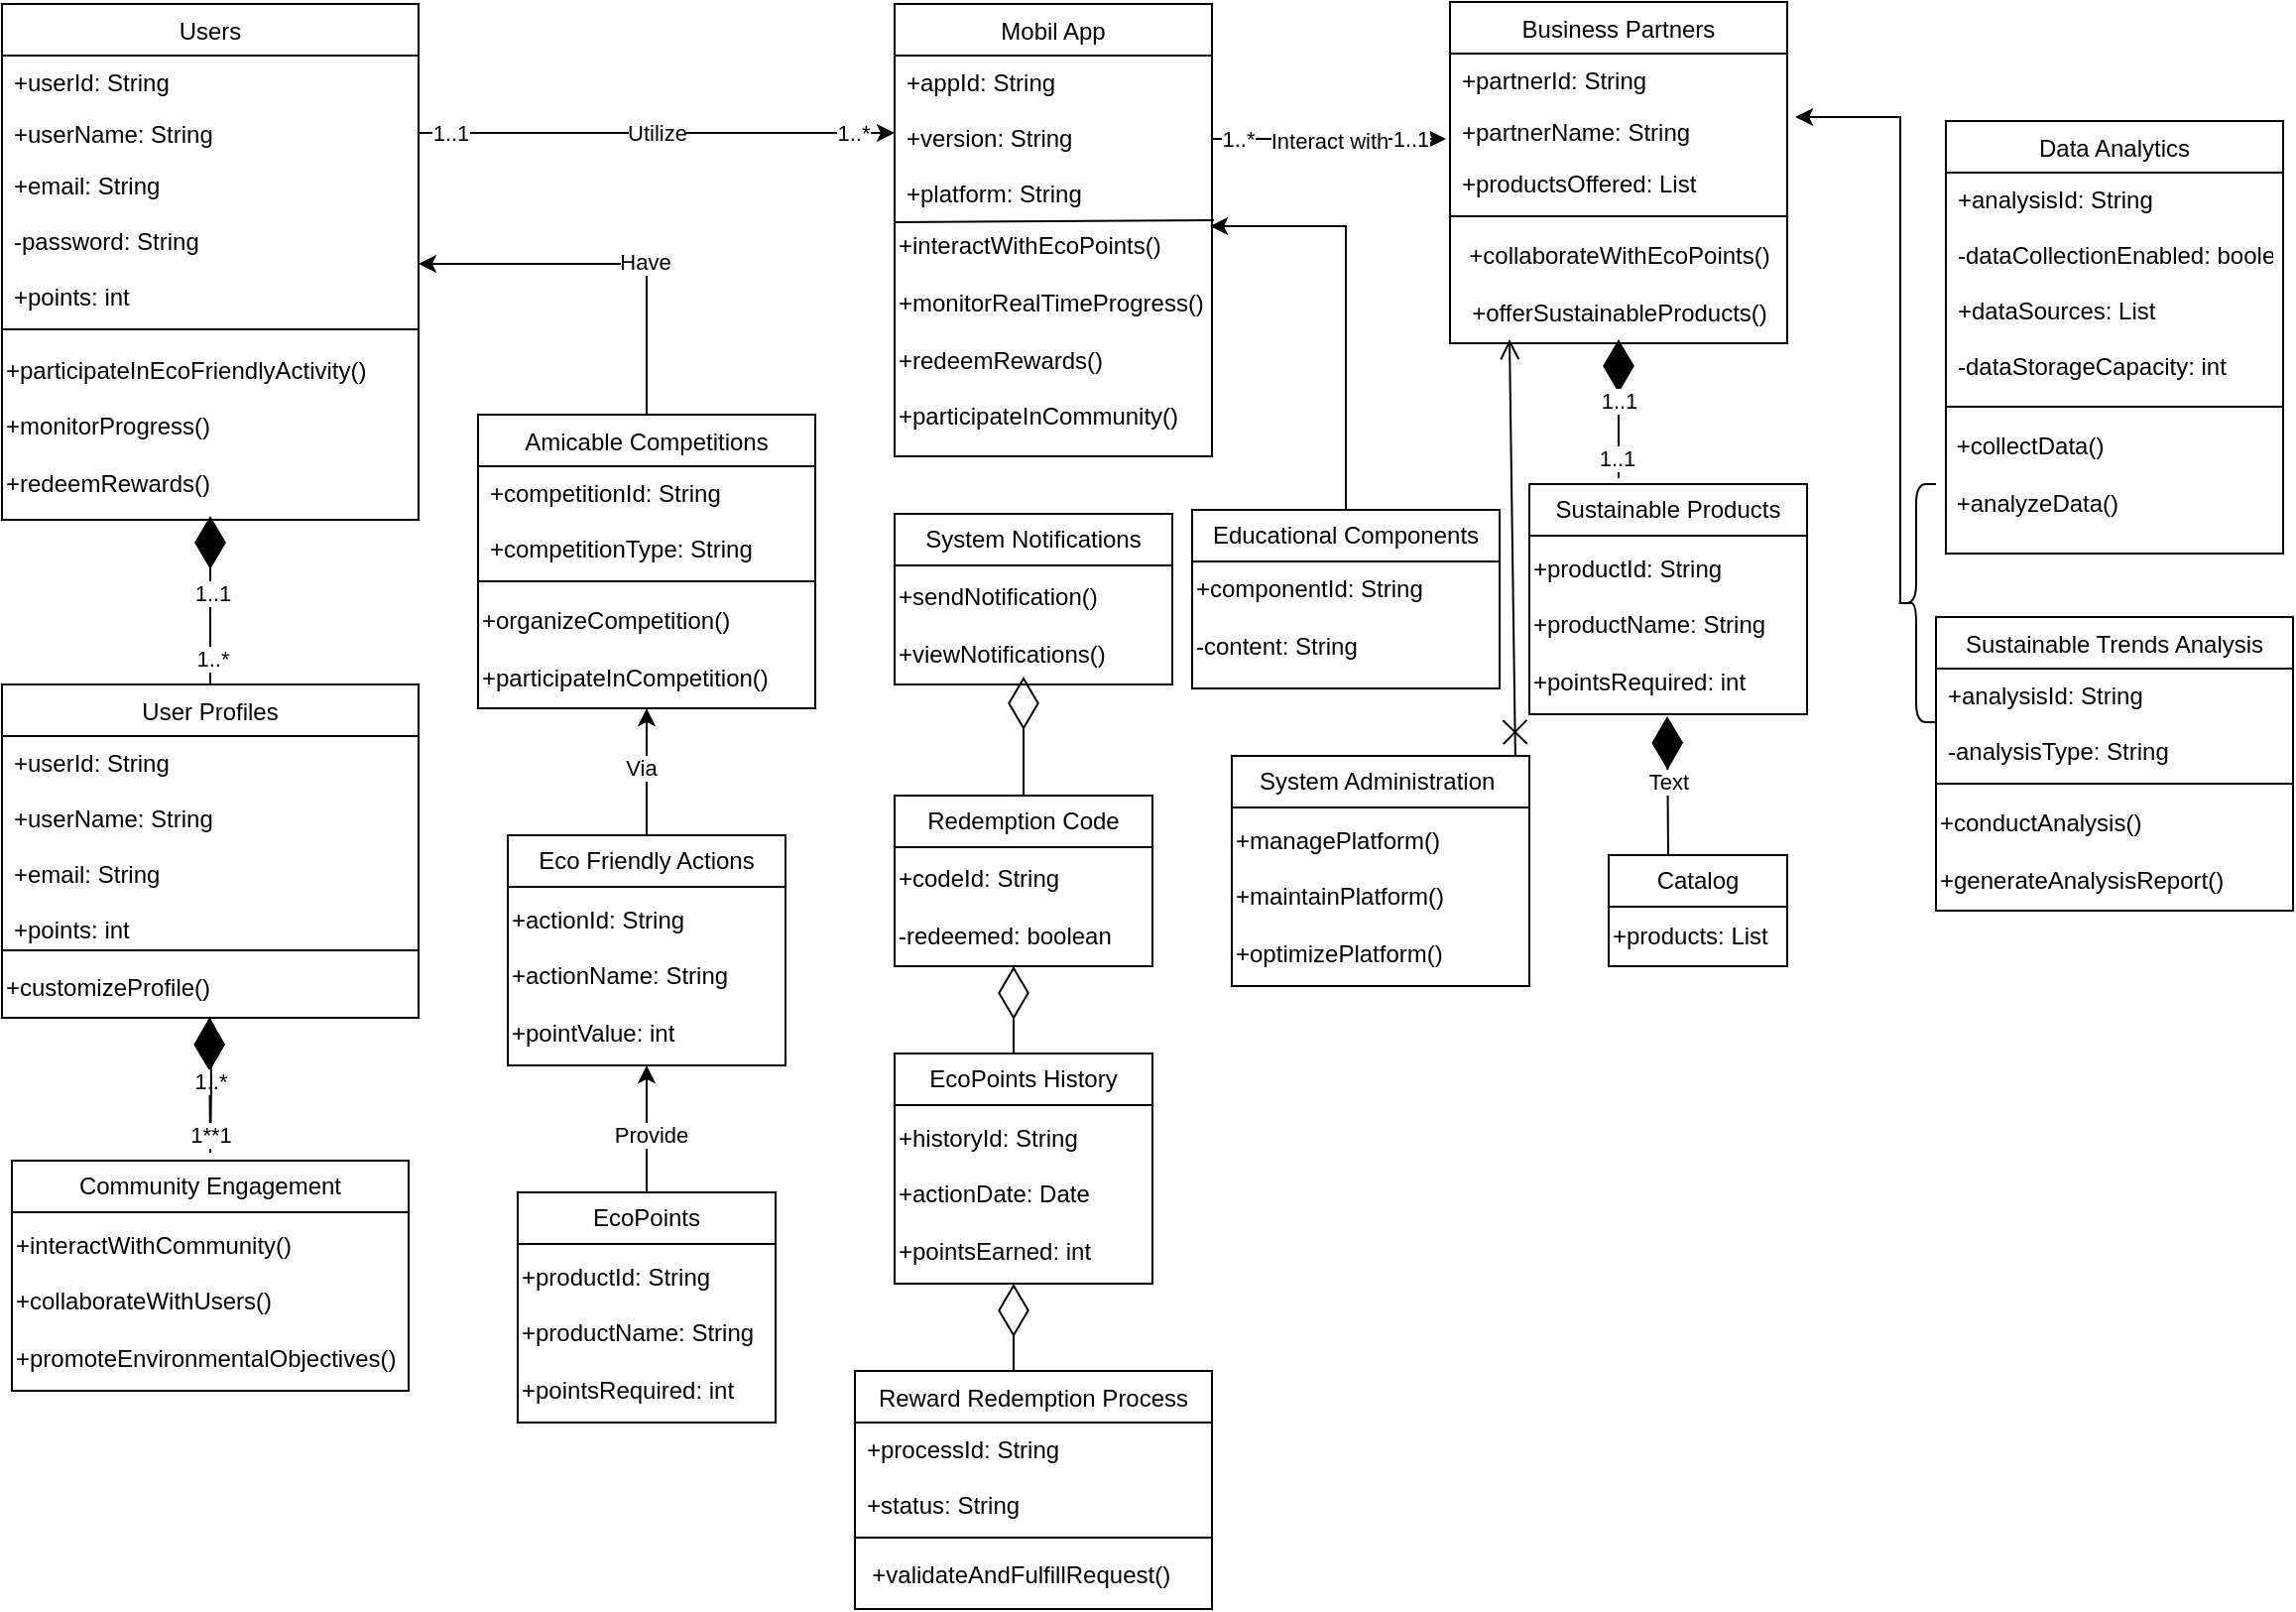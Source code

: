 <mxfile version="21.7.5" type="github">
  <diagram id="C5RBs43oDa-KdzZeNtuy" name="Page-1">
    <mxGraphModel dx="1434" dy="782" grid="1" gridSize="10" guides="1" tooltips="1" connect="1" arrows="1" fold="1" page="1" pageScale="1" pageWidth="1169" pageHeight="827" math="0" shadow="0">
      <root>
        <mxCell id="WIyWlLk6GJQsqaUBKTNV-0" />
        <mxCell id="WIyWlLk6GJQsqaUBKTNV-1" parent="WIyWlLk6GJQsqaUBKTNV-0" />
        <mxCell id="zkfFHV4jXpPFQw0GAbJ--0" value="Users" style="swimlane;fontStyle=0;align=center;verticalAlign=top;childLayout=stackLayout;horizontal=1;startSize=26;horizontalStack=0;resizeParent=1;resizeLast=0;collapsible=1;marginBottom=0;rounded=0;shadow=0;strokeWidth=1;" parent="WIyWlLk6GJQsqaUBKTNV-1" vertex="1">
          <mxGeometry x="10" y="1" width="210" height="260" as="geometry">
            <mxRectangle x="230" y="140" width="160" height="26" as="alternateBounds" />
          </mxGeometry>
        </mxCell>
        <mxCell id="zkfFHV4jXpPFQw0GAbJ--1" value="+userId: String" style="text;align=left;verticalAlign=top;spacingLeft=4;spacingRight=4;overflow=hidden;rotatable=0;points=[[0,0.5],[1,0.5]];portConstraint=eastwest;" parent="zkfFHV4jXpPFQw0GAbJ--0" vertex="1">
          <mxGeometry y="26" width="210" height="26" as="geometry" />
        </mxCell>
        <mxCell id="zkfFHV4jXpPFQw0GAbJ--2" value="+userName: String" style="text;align=left;verticalAlign=top;spacingLeft=4;spacingRight=4;overflow=hidden;rotatable=0;points=[[0,0.5],[1,0.5]];portConstraint=eastwest;rounded=0;shadow=0;html=0;" parent="zkfFHV4jXpPFQw0GAbJ--0" vertex="1">
          <mxGeometry y="52" width="210" height="26" as="geometry" />
        </mxCell>
        <mxCell id="zkfFHV4jXpPFQw0GAbJ--3" value="+email: String&#xa;&#xa;-password: String&#xa;&#xa;+points: int&#xa;" style="text;align=left;verticalAlign=top;spacingLeft=4;spacingRight=4;overflow=hidden;rotatable=0;points=[[0,0.5],[1,0.5]];portConstraint=eastwest;rounded=0;shadow=0;html=0;" parent="zkfFHV4jXpPFQw0GAbJ--0" vertex="1">
          <mxGeometry y="78" width="210" height="82" as="geometry" />
        </mxCell>
        <mxCell id="zkfFHV4jXpPFQw0GAbJ--4" value="" style="line;html=1;strokeWidth=1;align=left;verticalAlign=middle;spacingTop=-1;spacingLeft=3;spacingRight=3;rotatable=0;labelPosition=right;points=[];portConstraint=eastwest;" parent="zkfFHV4jXpPFQw0GAbJ--0" vertex="1">
          <mxGeometry y="160" width="210" height="8" as="geometry" />
        </mxCell>
        <mxCell id="7ELSYYswx-RQW9eYBBBU-18" value="&lt;div&gt;+participateInEcoFriendlyActivity()&lt;/div&gt;&lt;div&gt;&lt;br&gt;&lt;/div&gt;&lt;div&gt;&lt;span style=&quot;background-color: initial;&quot;&gt;+monitorProgress()&lt;/span&gt;&lt;br&gt;&lt;/div&gt;&lt;div&gt;&lt;span style=&quot;background-color: initial;&quot;&gt;&lt;br&gt;&lt;/span&gt;&lt;/div&gt;&lt;div&gt;+redeemRewards()&lt;/div&gt;" style="text;html=1;align=left;verticalAlign=middle;resizable=0;points=[];autosize=1;strokeColor=none;fillColor=none;" vertex="1" parent="zkfFHV4jXpPFQw0GAbJ--0">
          <mxGeometry y="168" width="210" height="90" as="geometry" />
        </mxCell>
        <mxCell id="zkfFHV4jXpPFQw0GAbJ--17" value="Business Partners" style="swimlane;fontStyle=0;align=center;verticalAlign=top;childLayout=stackLayout;horizontal=1;startSize=26;horizontalStack=0;resizeParent=1;resizeLast=0;collapsible=1;marginBottom=0;rounded=0;shadow=0;strokeWidth=1;" parent="WIyWlLk6GJQsqaUBKTNV-1" vertex="1">
          <mxGeometry x="740" width="170" height="172" as="geometry">
            <mxRectangle x="550" y="140" width="160" height="26" as="alternateBounds" />
          </mxGeometry>
        </mxCell>
        <mxCell id="zkfFHV4jXpPFQw0GAbJ--18" value="+partnerId: String" style="text;align=left;verticalAlign=top;spacingLeft=4;spacingRight=4;overflow=hidden;rotatable=0;points=[[0,0.5],[1,0.5]];portConstraint=eastwest;" parent="zkfFHV4jXpPFQw0GAbJ--17" vertex="1">
          <mxGeometry y="26" width="170" height="26" as="geometry" />
        </mxCell>
        <mxCell id="zkfFHV4jXpPFQw0GAbJ--19" value="+partnerName: String" style="text;align=left;verticalAlign=top;spacingLeft=4;spacingRight=4;overflow=hidden;rotatable=0;points=[[0,0.5],[1,0.5]];portConstraint=eastwest;rounded=0;shadow=0;html=0;" parent="zkfFHV4jXpPFQw0GAbJ--17" vertex="1">
          <mxGeometry y="52" width="170" height="26" as="geometry" />
        </mxCell>
        <mxCell id="zkfFHV4jXpPFQw0GAbJ--20" value="+productsOffered: List" style="text;align=left;verticalAlign=top;spacingLeft=4;spacingRight=4;overflow=hidden;rotatable=0;points=[[0,0.5],[1,0.5]];portConstraint=eastwest;rounded=0;shadow=0;html=0;" parent="zkfFHV4jXpPFQw0GAbJ--17" vertex="1">
          <mxGeometry y="78" width="170" height="26" as="geometry" />
        </mxCell>
        <mxCell id="zkfFHV4jXpPFQw0GAbJ--23" value="" style="line;html=1;strokeWidth=1;align=left;verticalAlign=middle;spacingTop=-1;spacingLeft=3;spacingRight=3;rotatable=0;labelPosition=right;points=[];portConstraint=eastwest;" parent="zkfFHV4jXpPFQw0GAbJ--17" vertex="1">
          <mxGeometry y="104" width="170" height="8" as="geometry" />
        </mxCell>
        <mxCell id="7ELSYYswx-RQW9eYBBBU-20" value="&lt;div&gt;+collaborateWithEcoPoints()&lt;/div&gt;&lt;div&gt;&lt;br&gt;&lt;/div&gt;&lt;div&gt;+offerSustainableProducts()&lt;/div&gt;" style="text;html=1;align=center;verticalAlign=middle;resizable=0;points=[];autosize=1;strokeColor=none;fillColor=none;" vertex="1" parent="zkfFHV4jXpPFQw0GAbJ--17">
          <mxGeometry y="112" width="170" height="60" as="geometry" />
        </mxCell>
        <mxCell id="7ELSYYswx-RQW9eYBBBU-0" value="Mobil App" style="swimlane;fontStyle=0;align=center;verticalAlign=top;childLayout=stackLayout;horizontal=1;startSize=26;horizontalStack=0;resizeParent=1;resizeLast=0;collapsible=1;marginBottom=0;rounded=0;shadow=0;strokeWidth=1;" vertex="1" parent="WIyWlLk6GJQsqaUBKTNV-1">
          <mxGeometry x="460" y="1" width="160" height="228" as="geometry">
            <mxRectangle x="130" y="380" width="160" height="26" as="alternateBounds" />
          </mxGeometry>
        </mxCell>
        <mxCell id="7ELSYYswx-RQW9eYBBBU-1" value="+appId: String&#xa;&#xa;+version: String&#xa;&#xa;+platform: String" style="text;align=left;verticalAlign=top;spacingLeft=4;spacingRight=4;overflow=hidden;rotatable=0;points=[[0,0.5],[1,0.5]];portConstraint=eastwest;" vertex="1" parent="7ELSYYswx-RQW9eYBBBU-0">
          <mxGeometry y="26" width="160" height="84" as="geometry" />
        </mxCell>
        <mxCell id="7ELSYYswx-RQW9eYBBBU-38" value="" style="endArrow=none;html=1;rounded=0;entryX=1.006;entryY=-0.009;entryDx=0;entryDy=0;entryPerimeter=0;" edge="1" parent="7ELSYYswx-RQW9eYBBBU-0" target="7ELSYYswx-RQW9eYBBBU-36">
          <mxGeometry width="50" height="50" relative="1" as="geometry">
            <mxPoint y="110" as="sourcePoint" />
            <mxPoint x="50" y="60" as="targetPoint" />
          </mxGeometry>
        </mxCell>
        <mxCell id="7ELSYYswx-RQW9eYBBBU-36" value="&lt;div&gt;+interactWithEcoPoints()&lt;/div&gt;&lt;div&gt;&lt;br&gt;&lt;/div&gt;&lt;div&gt;+monitorRealTimeProgress()&lt;/div&gt;&lt;div&gt;&lt;br&gt;&lt;/div&gt;&lt;div&gt;+redeemRewards()&lt;/div&gt;&lt;div&gt;&lt;br&gt;&lt;/div&gt;&lt;div&gt;+participateInCommunity()&lt;/div&gt;" style="text;html=1;align=left;verticalAlign=middle;resizable=0;points=[];autosize=1;strokeColor=none;fillColor=none;" vertex="1" parent="7ELSYYswx-RQW9eYBBBU-0">
          <mxGeometry y="110" width="160" height="110" as="geometry" />
        </mxCell>
        <mxCell id="7ELSYYswx-RQW9eYBBBU-3" value="" style="line;html=1;strokeWidth=1;align=left;verticalAlign=middle;spacingTop=-1;spacingLeft=3;spacingRight=3;rotatable=0;labelPosition=right;points=[];portConstraint=eastwest;" vertex="1" parent="7ELSYYswx-RQW9eYBBBU-0">
          <mxGeometry y="220" width="160" as="geometry" />
        </mxCell>
        <mxCell id="7ELSYYswx-RQW9eYBBBU-21" value="Sustainable Products" style="swimlane;fontStyle=0;childLayout=stackLayout;horizontal=1;startSize=26;fillColor=none;horizontalStack=0;resizeParent=1;resizeParentMax=0;resizeLast=0;collapsible=1;marginBottom=0;whiteSpace=wrap;html=1;" vertex="1" parent="WIyWlLk6GJQsqaUBKTNV-1">
          <mxGeometry x="780" y="243" width="140" height="116" as="geometry" />
        </mxCell>
        <mxCell id="7ELSYYswx-RQW9eYBBBU-30" value="&lt;div&gt;+productId: String&lt;/div&gt;&lt;div&gt;&lt;br&gt;&lt;/div&gt;&lt;div&gt;+productName: String&lt;/div&gt;&lt;div&gt;&lt;br&gt;&lt;/div&gt;&lt;div&gt;+pointsRequired: int&lt;/div&gt;" style="text;html=1;align=left;verticalAlign=middle;resizable=0;points=[];autosize=1;strokeColor=none;fillColor=none;" vertex="1" parent="7ELSYYswx-RQW9eYBBBU-21">
          <mxGeometry y="26" width="140" height="90" as="geometry" />
        </mxCell>
        <mxCell id="7ELSYYswx-RQW9eYBBBU-144" value="" style="edgeStyle=orthogonalEdgeStyle;rounded=0;orthogonalLoop=1;jettySize=auto;html=1;" edge="1" parent="WIyWlLk6GJQsqaUBKTNV-1" source="7ELSYYswx-RQW9eYBBBU-31" target="7ELSYYswx-RQW9eYBBBU-40">
          <mxGeometry relative="1" as="geometry" />
        </mxCell>
        <mxCell id="7ELSYYswx-RQW9eYBBBU-145" value="Provide" style="edgeLabel;html=1;align=center;verticalAlign=middle;resizable=0;points=[];" vertex="1" connectable="0" parent="7ELSYYswx-RQW9eYBBBU-144">
          <mxGeometry x="-0.094" y="-2" relative="1" as="geometry">
            <mxPoint as="offset" />
          </mxGeometry>
        </mxCell>
        <mxCell id="7ELSYYswx-RQW9eYBBBU-31" value="EcoPoints" style="swimlane;fontStyle=0;childLayout=stackLayout;horizontal=1;startSize=26;fillColor=none;horizontalStack=0;resizeParent=1;resizeParentMax=0;resizeLast=0;collapsible=1;marginBottom=0;whiteSpace=wrap;html=1;" vertex="1" parent="WIyWlLk6GJQsqaUBKTNV-1">
          <mxGeometry x="270" y="600" width="130" height="116" as="geometry" />
        </mxCell>
        <mxCell id="7ELSYYswx-RQW9eYBBBU-32" value="&lt;div&gt;+productId: String&lt;/div&gt;&lt;div&gt;&lt;br&gt;&lt;/div&gt;&lt;div&gt;+productName: String&lt;/div&gt;&lt;div&gt;&lt;br&gt;&lt;/div&gt;&lt;div&gt;+pointsRequired: int&lt;/div&gt;" style="text;html=1;align=left;verticalAlign=middle;resizable=0;points=[];autosize=1;strokeColor=none;fillColor=none;" vertex="1" parent="7ELSYYswx-RQW9eYBBBU-31">
          <mxGeometry y="26" width="130" height="90" as="geometry" />
        </mxCell>
        <mxCell id="7ELSYYswx-RQW9eYBBBU-33" value="Catalog" style="swimlane;fontStyle=0;childLayout=stackLayout;horizontal=1;startSize=26;fillColor=none;horizontalStack=0;resizeParent=1;resizeParentMax=0;resizeLast=0;collapsible=1;marginBottom=0;whiteSpace=wrap;html=1;" vertex="1" parent="WIyWlLk6GJQsqaUBKTNV-1">
          <mxGeometry x="820" y="430" width="90" height="56" as="geometry" />
        </mxCell>
        <mxCell id="7ELSYYswx-RQW9eYBBBU-34" value="+products: List" style="text;html=1;align=left;verticalAlign=middle;resizable=0;points=[];autosize=1;strokeColor=none;fillColor=none;" vertex="1" parent="7ELSYYswx-RQW9eYBBBU-33">
          <mxGeometry y="26" width="90" height="30" as="geometry" />
        </mxCell>
        <mxCell id="7ELSYYswx-RQW9eYBBBU-139" style="edgeStyle=orthogonalEdgeStyle;rounded=0;orthogonalLoop=1;jettySize=auto;html=1;exitX=0.5;exitY=0;exitDx=0;exitDy=0;entryX=0.5;entryY=1;entryDx=0;entryDy=0;" edge="1" parent="WIyWlLk6GJQsqaUBKTNV-1" source="7ELSYYswx-RQW9eYBBBU-39" target="7ELSYYswx-RQW9eYBBBU-100">
          <mxGeometry relative="1" as="geometry" />
        </mxCell>
        <mxCell id="7ELSYYswx-RQW9eYBBBU-140" value="Via" style="edgeLabel;html=1;align=center;verticalAlign=middle;resizable=0;points=[];" vertex="1" connectable="0" parent="7ELSYYswx-RQW9eYBBBU-139">
          <mxGeometry x="0.062" y="3" relative="1" as="geometry">
            <mxPoint as="offset" />
          </mxGeometry>
        </mxCell>
        <mxCell id="7ELSYYswx-RQW9eYBBBU-39" value="Eco Friendly Actions" style="swimlane;fontStyle=0;childLayout=stackLayout;horizontal=1;startSize=26;fillColor=none;horizontalStack=0;resizeParent=1;resizeParentMax=0;resizeLast=0;collapsible=1;marginBottom=0;whiteSpace=wrap;html=1;" vertex="1" parent="WIyWlLk6GJQsqaUBKTNV-1">
          <mxGeometry x="265" y="420" width="140" height="116" as="geometry" />
        </mxCell>
        <mxCell id="7ELSYYswx-RQW9eYBBBU-40" value="&lt;div&gt;+actionId: String&lt;/div&gt;&lt;div&gt;&lt;br&gt;&lt;/div&gt;&lt;div&gt;+actionName: String&lt;/div&gt;&lt;div&gt;&lt;br&gt;&lt;/div&gt;&lt;div&gt;+pointValue: int&lt;/div&gt;" style="text;html=1;align=left;verticalAlign=middle;resizable=0;points=[];autosize=1;strokeColor=none;fillColor=none;" vertex="1" parent="7ELSYYswx-RQW9eYBBBU-39">
          <mxGeometry y="26" width="140" height="90" as="geometry" />
        </mxCell>
        <mxCell id="7ELSYYswx-RQW9eYBBBU-43" value="Redemption Code" style="swimlane;fontStyle=0;childLayout=stackLayout;horizontal=1;startSize=26;fillColor=none;horizontalStack=0;resizeParent=1;resizeParentMax=0;resizeLast=0;collapsible=1;marginBottom=0;whiteSpace=wrap;html=1;" vertex="1" parent="WIyWlLk6GJQsqaUBKTNV-1">
          <mxGeometry x="460" y="400" width="130" height="86" as="geometry" />
        </mxCell>
        <mxCell id="7ELSYYswx-RQW9eYBBBU-44" value="&lt;div&gt;+codeId: String&lt;/div&gt;&lt;div&gt;&lt;br&gt;&lt;/div&gt;&lt;div&gt;-redeemed: boolean&lt;/div&gt;" style="text;html=1;align=left;verticalAlign=middle;resizable=0;points=[];autosize=1;strokeColor=none;fillColor=none;" vertex="1" parent="7ELSYYswx-RQW9eYBBBU-43">
          <mxGeometry y="26" width="130" height="60" as="geometry" />
        </mxCell>
        <mxCell id="7ELSYYswx-RQW9eYBBBU-45" value="Reward Redemption Process" style="swimlane;fontStyle=0;align=center;verticalAlign=top;childLayout=stackLayout;horizontal=1;startSize=26;horizontalStack=0;resizeParent=1;resizeLast=0;collapsible=1;marginBottom=0;rounded=0;shadow=0;strokeWidth=1;" vertex="1" parent="WIyWlLk6GJQsqaUBKTNV-1">
          <mxGeometry x="440" y="690" width="180" height="120" as="geometry">
            <mxRectangle x="550" y="140" width="160" height="26" as="alternateBounds" />
          </mxGeometry>
        </mxCell>
        <mxCell id="7ELSYYswx-RQW9eYBBBU-46" value="+processId: String&#xa;&#xa;+status: String" style="text;align=left;verticalAlign=top;spacingLeft=4;spacingRight=4;overflow=hidden;rotatable=0;points=[[0,0.5],[1,0.5]];portConstraint=eastwest;" vertex="1" parent="7ELSYYswx-RQW9eYBBBU-45">
          <mxGeometry y="26" width="180" height="54" as="geometry" />
        </mxCell>
        <mxCell id="7ELSYYswx-RQW9eYBBBU-49" value="" style="line;html=1;strokeWidth=1;align=left;verticalAlign=middle;spacingTop=-1;spacingLeft=3;spacingRight=3;rotatable=0;labelPosition=right;points=[];portConstraint=eastwest;" vertex="1" parent="7ELSYYswx-RQW9eYBBBU-45">
          <mxGeometry y="80" width="180" height="8" as="geometry" />
        </mxCell>
        <mxCell id="7ELSYYswx-RQW9eYBBBU-51" value="&amp;nbsp; +validateAndFulfillRequest()" style="text;html=1;align=left;verticalAlign=middle;resizable=0;points=[];autosize=1;strokeColor=none;fillColor=none;" vertex="1" parent="7ELSYYswx-RQW9eYBBBU-45">
          <mxGeometry y="88" width="180" height="30" as="geometry" />
        </mxCell>
        <mxCell id="7ELSYYswx-RQW9eYBBBU-52" value="EcoPoints History" style="swimlane;fontStyle=0;childLayout=stackLayout;horizontal=1;startSize=26;fillColor=none;horizontalStack=0;resizeParent=1;resizeParentMax=0;resizeLast=0;collapsible=1;marginBottom=0;whiteSpace=wrap;html=1;" vertex="1" parent="WIyWlLk6GJQsqaUBKTNV-1">
          <mxGeometry x="460" y="530" width="130" height="116" as="geometry" />
        </mxCell>
        <mxCell id="7ELSYYswx-RQW9eYBBBU-53" value="&lt;div&gt;+historyId: String&lt;/div&gt;&lt;div&gt;&lt;br&gt;&lt;/div&gt;&lt;div&gt;+actionDate: Date&lt;/div&gt;&lt;div&gt;&lt;br&gt;&lt;/div&gt;&lt;div&gt;+pointsEarned: int&lt;/div&gt;" style="text;html=1;align=left;verticalAlign=middle;resizable=0;points=[];autosize=1;strokeColor=none;fillColor=none;" vertex="1" parent="7ELSYYswx-RQW9eYBBBU-52">
          <mxGeometry y="26" width="130" height="90" as="geometry" />
        </mxCell>
        <mxCell id="7ELSYYswx-RQW9eYBBBU-80" value="Data Analytics" style="swimlane;fontStyle=0;align=center;verticalAlign=top;childLayout=stackLayout;horizontal=1;startSize=26;horizontalStack=0;resizeParent=1;resizeLast=0;collapsible=1;marginBottom=0;rounded=0;shadow=0;strokeWidth=1;" vertex="1" parent="WIyWlLk6GJQsqaUBKTNV-1">
          <mxGeometry x="990" y="60" width="170" height="218" as="geometry">
            <mxRectangle x="550" y="140" width="160" height="26" as="alternateBounds" />
          </mxGeometry>
        </mxCell>
        <mxCell id="7ELSYYswx-RQW9eYBBBU-81" value="+analysisId: String&#xa;&#xa;-dataCollectionEnabled: boolean&#xa;&#xa;+dataSources: List&#xa;&#xa;-dataStorageCapacity: int" style="text;align=left;verticalAlign=top;spacingLeft=4;spacingRight=4;overflow=hidden;rotatable=0;points=[[0,0.5],[1,0.5]];portConstraint=eastwest;" vertex="1" parent="7ELSYYswx-RQW9eYBBBU-80">
          <mxGeometry y="26" width="170" height="114" as="geometry" />
        </mxCell>
        <mxCell id="7ELSYYswx-RQW9eYBBBU-84" value="" style="line;html=1;strokeWidth=1;align=left;verticalAlign=middle;spacingTop=-1;spacingLeft=3;spacingRight=3;rotatable=0;labelPosition=right;points=[];portConstraint=eastwest;" vertex="1" parent="7ELSYYswx-RQW9eYBBBU-80">
          <mxGeometry y="140" width="170" height="8" as="geometry" />
        </mxCell>
        <mxCell id="7ELSYYswx-RQW9eYBBBU-85" value="&lt;div style=&quot;&quot;&gt;&lt;span style=&quot;background-color: initial;&quot;&gt;&amp;nbsp;+collectData()&lt;/span&gt;&lt;/div&gt;&lt;div style=&quot;&quot;&gt;&lt;span style=&quot;background-color: initial;&quot;&gt;&lt;br&gt;&lt;/span&gt;&lt;/div&gt;&lt;div style=&quot;&quot;&gt;&lt;span style=&quot;background-color: initial;&quot;&gt;&amp;nbsp;+analyzeData()&lt;br&gt;&lt;/span&gt;&lt;/div&gt;" style="text;html=1;align=left;verticalAlign=middle;resizable=0;points=[];autosize=1;strokeColor=none;fillColor=none;" vertex="1" parent="7ELSYYswx-RQW9eYBBBU-80">
          <mxGeometry y="148" width="170" height="60" as="geometry" />
        </mxCell>
        <mxCell id="7ELSYYswx-RQW9eYBBBU-182" style="edgeStyle=orthogonalEdgeStyle;rounded=0;orthogonalLoop=1;jettySize=auto;html=1;exitX=0.5;exitY=0;exitDx=0;exitDy=0;entryX=0.994;entryY=0.018;entryDx=0;entryDy=0;entryPerimeter=0;" edge="1" parent="WIyWlLk6GJQsqaUBKTNV-1" source="7ELSYYswx-RQW9eYBBBU-87" target="7ELSYYswx-RQW9eYBBBU-36">
          <mxGeometry relative="1" as="geometry" />
        </mxCell>
        <mxCell id="7ELSYYswx-RQW9eYBBBU-87" value="Educational Components" style="swimlane;fontStyle=0;childLayout=stackLayout;horizontal=1;startSize=26;fillColor=none;horizontalStack=0;resizeParent=1;resizeParentMax=0;resizeLast=0;collapsible=1;marginBottom=0;whiteSpace=wrap;html=1;" vertex="1" parent="WIyWlLk6GJQsqaUBKTNV-1">
          <mxGeometry x="610" y="256" width="155" height="90" as="geometry" />
        </mxCell>
        <mxCell id="7ELSYYswx-RQW9eYBBBU-91" value="+componentId: String&lt;br&gt;&lt;br&gt;-content: String" style="text;whiteSpace=wrap;html=1;align=left;" vertex="1" parent="7ELSYYswx-RQW9eYBBBU-87">
          <mxGeometry y="26" width="155" height="64" as="geometry" />
        </mxCell>
        <mxCell id="7ELSYYswx-RQW9eYBBBU-137" style="edgeStyle=orthogonalEdgeStyle;rounded=0;orthogonalLoop=1;jettySize=auto;html=1;exitX=0.5;exitY=0;exitDx=0;exitDy=0;entryX=1;entryY=0.646;entryDx=0;entryDy=0;entryPerimeter=0;" edge="1" parent="WIyWlLk6GJQsqaUBKTNV-1" source="7ELSYYswx-RQW9eYBBBU-100" target="zkfFHV4jXpPFQw0GAbJ--3">
          <mxGeometry relative="1" as="geometry" />
        </mxCell>
        <mxCell id="7ELSYYswx-RQW9eYBBBU-138" value="Have" style="edgeLabel;html=1;align=center;verticalAlign=middle;resizable=0;points=[];" vertex="1" connectable="0" parent="7ELSYYswx-RQW9eYBBBU-137">
          <mxGeometry x="-0.194" y="-1" relative="1" as="geometry">
            <mxPoint as="offset" />
          </mxGeometry>
        </mxCell>
        <mxCell id="7ELSYYswx-RQW9eYBBBU-100" value="Amicable Competitions" style="swimlane;fontStyle=0;align=center;verticalAlign=top;childLayout=stackLayout;horizontal=1;startSize=26;horizontalStack=0;resizeParent=1;resizeLast=0;collapsible=1;marginBottom=0;rounded=0;shadow=0;strokeWidth=1;" vertex="1" parent="WIyWlLk6GJQsqaUBKTNV-1">
          <mxGeometry x="250" y="208" width="170" height="148" as="geometry">
            <mxRectangle x="550" y="140" width="160" height="26" as="alternateBounds" />
          </mxGeometry>
        </mxCell>
        <mxCell id="7ELSYYswx-RQW9eYBBBU-101" value="+competitionId: String&#xa;&#xa;+competitionType: String&#xa;" style="text;align=left;verticalAlign=top;spacingLeft=4;spacingRight=4;overflow=hidden;rotatable=0;points=[[0,0.5],[1,0.5]];portConstraint=eastwest;" vertex="1" parent="7ELSYYswx-RQW9eYBBBU-100">
          <mxGeometry y="26" width="170" height="54" as="geometry" />
        </mxCell>
        <mxCell id="7ELSYYswx-RQW9eYBBBU-102" value="" style="line;html=1;strokeWidth=1;align=left;verticalAlign=middle;spacingTop=-1;spacingLeft=3;spacingRight=3;rotatable=0;labelPosition=right;points=[];portConstraint=eastwest;" vertex="1" parent="7ELSYYswx-RQW9eYBBBU-100">
          <mxGeometry y="80" width="170" height="8" as="geometry" />
        </mxCell>
        <mxCell id="7ELSYYswx-RQW9eYBBBU-103" value="+organizeCompetition()&lt;br&gt;&lt;br&gt;+participateInCompetition()&lt;br&gt;" style="text;html=1;align=left;verticalAlign=middle;resizable=0;points=[];autosize=1;strokeColor=none;fillColor=none;" vertex="1" parent="7ELSYYswx-RQW9eYBBBU-100">
          <mxGeometry y="88" width="170" height="60" as="geometry" />
        </mxCell>
        <mxCell id="7ELSYYswx-RQW9eYBBBU-104" value="System Notifications" style="swimlane;fontStyle=0;childLayout=stackLayout;horizontal=1;startSize=26;fillColor=none;horizontalStack=0;resizeParent=1;resizeParentMax=0;resizeLast=0;collapsible=1;marginBottom=0;whiteSpace=wrap;html=1;" vertex="1" parent="WIyWlLk6GJQsqaUBKTNV-1">
          <mxGeometry x="460" y="258" width="140" height="86" as="geometry" />
        </mxCell>
        <mxCell id="7ELSYYswx-RQW9eYBBBU-105" value="+sendNotification()&lt;br&gt;&lt;br&gt;+viewNotifications()" style="text;html=1;align=left;verticalAlign=middle;resizable=0;points=[];autosize=1;strokeColor=none;fillColor=none;" vertex="1" parent="7ELSYYswx-RQW9eYBBBU-104">
          <mxGeometry y="26" width="140" height="60" as="geometry" />
        </mxCell>
        <mxCell id="7ELSYYswx-RQW9eYBBBU-106" value="Sustainable Trends Analysis" style="swimlane;fontStyle=0;align=center;verticalAlign=top;childLayout=stackLayout;horizontal=1;startSize=26;horizontalStack=0;resizeParent=1;resizeLast=0;collapsible=1;marginBottom=0;rounded=0;shadow=0;strokeWidth=1;" vertex="1" parent="WIyWlLk6GJQsqaUBKTNV-1">
          <mxGeometry x="985" y="310" width="180" height="148" as="geometry">
            <mxRectangle x="550" y="140" width="160" height="26" as="alternateBounds" />
          </mxGeometry>
        </mxCell>
        <mxCell id="7ELSYYswx-RQW9eYBBBU-107" value="+analysisId: String&#xa;&#xa;-analysisType: String" style="text;align=left;verticalAlign=top;spacingLeft=4;spacingRight=4;overflow=hidden;rotatable=0;points=[[0,0.5],[1,0.5]];portConstraint=eastwest;" vertex="1" parent="7ELSYYswx-RQW9eYBBBU-106">
          <mxGeometry y="26" width="180" height="54" as="geometry" />
        </mxCell>
        <mxCell id="7ELSYYswx-RQW9eYBBBU-108" value="" style="line;html=1;strokeWidth=1;align=left;verticalAlign=middle;spacingTop=-1;spacingLeft=3;spacingRight=3;rotatable=0;labelPosition=right;points=[];portConstraint=eastwest;" vertex="1" parent="7ELSYYswx-RQW9eYBBBU-106">
          <mxGeometry y="80" width="180" height="8" as="geometry" />
        </mxCell>
        <mxCell id="7ELSYYswx-RQW9eYBBBU-109" value="&lt;div&gt;+conductAnalysis()&lt;/div&gt;&lt;div&gt;&lt;br&gt;&lt;/div&gt;&lt;div&gt;+generateAnalysisReport()&lt;/div&gt;" style="text;html=1;align=left;verticalAlign=middle;resizable=0;points=[];autosize=1;strokeColor=none;fillColor=none;" vertex="1" parent="7ELSYYswx-RQW9eYBBBU-106">
          <mxGeometry y="88" width="180" height="60" as="geometry" />
        </mxCell>
        <mxCell id="7ELSYYswx-RQW9eYBBBU-110" value="System Administration&amp;nbsp;" style="swimlane;fontStyle=0;childLayout=stackLayout;horizontal=1;startSize=26;fillColor=none;horizontalStack=0;resizeParent=1;resizeParentMax=0;resizeLast=0;collapsible=1;marginBottom=0;whiteSpace=wrap;html=1;" vertex="1" parent="WIyWlLk6GJQsqaUBKTNV-1">
          <mxGeometry x="630" y="380" width="150" height="116" as="geometry" />
        </mxCell>
        <mxCell id="7ELSYYswx-RQW9eYBBBU-111" value="+managePlatform()&lt;br&gt;&lt;br&gt;+maintainPlatform()&lt;br&gt;&lt;br&gt;+optimizePlatform()" style="text;html=1;align=left;verticalAlign=middle;resizable=0;points=[];autosize=1;strokeColor=none;fillColor=none;" vertex="1" parent="7ELSYYswx-RQW9eYBBBU-110">
          <mxGeometry y="26" width="150" height="90" as="geometry" />
        </mxCell>
        <mxCell id="7ELSYYswx-RQW9eYBBBU-112" value="User Profiles" style="swimlane;fontStyle=0;align=center;verticalAlign=top;childLayout=stackLayout;horizontal=1;startSize=26;horizontalStack=0;resizeParent=1;resizeLast=0;collapsible=1;marginBottom=0;rounded=0;shadow=0;strokeWidth=1;" vertex="1" parent="WIyWlLk6GJQsqaUBKTNV-1">
          <mxGeometry x="10" y="344" width="210" height="168" as="geometry">
            <mxRectangle x="550" y="140" width="160" height="26" as="alternateBounds" />
          </mxGeometry>
        </mxCell>
        <mxCell id="7ELSYYswx-RQW9eYBBBU-113" value="+userId: String&#xa;&#xa;+userName: String&#xa;&#xa;+email: String&#xa;&#xa;+points: int" style="text;align=left;verticalAlign=top;spacingLeft=4;spacingRight=4;overflow=hidden;rotatable=0;points=[[0,0.5],[1,0.5]];portConstraint=eastwest;" vertex="1" parent="7ELSYYswx-RQW9eYBBBU-112">
          <mxGeometry y="26" width="210" height="104" as="geometry" />
        </mxCell>
        <mxCell id="7ELSYYswx-RQW9eYBBBU-114" value="" style="line;html=1;strokeWidth=1;align=left;verticalAlign=middle;spacingTop=-1;spacingLeft=3;spacingRight=3;rotatable=0;labelPosition=right;points=[];portConstraint=eastwest;" vertex="1" parent="7ELSYYswx-RQW9eYBBBU-112">
          <mxGeometry y="130" width="210" height="8" as="geometry" />
        </mxCell>
        <mxCell id="7ELSYYswx-RQW9eYBBBU-115" value="&lt;div&gt;&lt;span style=&quot;background-color: initial;&quot;&gt;+customizeProfile()&lt;/span&gt;&lt;br&gt;&lt;/div&gt;" style="text;html=1;align=left;verticalAlign=middle;resizable=0;points=[];autosize=1;strokeColor=none;fillColor=none;" vertex="1" parent="7ELSYYswx-RQW9eYBBBU-112">
          <mxGeometry y="138" width="210" height="30" as="geometry" />
        </mxCell>
        <mxCell id="7ELSYYswx-RQW9eYBBBU-116" value="Community Engagement" style="swimlane;fontStyle=0;childLayout=stackLayout;horizontal=1;startSize=26;fillColor=none;horizontalStack=0;resizeParent=1;resizeParentMax=0;resizeLast=0;collapsible=1;marginBottom=0;whiteSpace=wrap;html=1;" vertex="1" parent="WIyWlLk6GJQsqaUBKTNV-1">
          <mxGeometry x="15" y="584" width="200" height="116" as="geometry" />
        </mxCell>
        <mxCell id="7ELSYYswx-RQW9eYBBBU-117" value="&lt;div&gt;+interactWithCommunity()&lt;/div&gt;&lt;div&gt;&lt;br&gt;&lt;/div&gt;&lt;div&gt;+collaborateWithUsers()&lt;/div&gt;&lt;div&gt;&lt;br&gt;&lt;/div&gt;&lt;div&gt;+promoteEnvironmentalObjectives()&lt;/div&gt;" style="text;html=1;align=left;verticalAlign=middle;resizable=0;points=[];autosize=1;strokeColor=none;fillColor=none;" vertex="1" parent="7ELSYYswx-RQW9eYBBBU-116">
          <mxGeometry y="26" width="200" height="90" as="geometry" />
        </mxCell>
        <mxCell id="7ELSYYswx-RQW9eYBBBU-122" value="" style="endArrow=diamondThin;endFill=1;endSize=24;html=1;rounded=0;exitX=0.5;exitY=0;exitDx=0;exitDy=0;" edge="1" parent="WIyWlLk6GJQsqaUBKTNV-1" source="7ELSYYswx-RQW9eYBBBU-112" target="7ELSYYswx-RQW9eYBBBU-18">
          <mxGeometry width="160" relative="1" as="geometry">
            <mxPoint x="111" y="300" as="sourcePoint" />
            <mxPoint x="110" y="290" as="targetPoint" />
          </mxGeometry>
        </mxCell>
        <mxCell id="7ELSYYswx-RQW9eYBBBU-162" value="1..1" style="edgeLabel;html=1;align=center;verticalAlign=middle;resizable=0;points=[];" vertex="1" connectable="0" parent="7ELSYYswx-RQW9eYBBBU-122">
          <mxGeometry x="0.082" y="-1" relative="1" as="geometry">
            <mxPoint as="offset" />
          </mxGeometry>
        </mxCell>
        <mxCell id="7ELSYYswx-RQW9eYBBBU-163" value="1..*" style="edgeLabel;html=1;align=center;verticalAlign=middle;resizable=0;points=[];" vertex="1" connectable="0" parent="7ELSYYswx-RQW9eYBBBU-122">
          <mxGeometry x="-0.694" y="-1" relative="1" as="geometry">
            <mxPoint as="offset" />
          </mxGeometry>
        </mxCell>
        <mxCell id="7ELSYYswx-RQW9eYBBBU-128" style="edgeStyle=orthogonalEdgeStyle;rounded=0;orthogonalLoop=1;jettySize=auto;html=1;exitX=1;exitY=0.5;exitDx=0;exitDy=0;" edge="1" parent="WIyWlLk6GJQsqaUBKTNV-1" source="zkfFHV4jXpPFQw0GAbJ--2">
          <mxGeometry relative="1" as="geometry">
            <mxPoint x="460" y="66" as="targetPoint" />
          </mxGeometry>
        </mxCell>
        <mxCell id="7ELSYYswx-RQW9eYBBBU-129" value="Utilize" style="edgeLabel;html=1;align=center;verticalAlign=middle;resizable=0;points=[];" vertex="1" connectable="0" parent="7ELSYYswx-RQW9eYBBBU-128">
          <mxGeometry x="-0.002" relative="1" as="geometry">
            <mxPoint as="offset" />
          </mxGeometry>
        </mxCell>
        <mxCell id="7ELSYYswx-RQW9eYBBBU-158" value="1..*" style="edgeLabel;html=1;align=center;verticalAlign=middle;resizable=0;points=[];" vertex="1" connectable="0" parent="7ELSYYswx-RQW9eYBBBU-128">
          <mxGeometry x="0.825" relative="1" as="geometry">
            <mxPoint as="offset" />
          </mxGeometry>
        </mxCell>
        <mxCell id="7ELSYYswx-RQW9eYBBBU-159" value="1..1" style="edgeLabel;html=1;align=center;verticalAlign=middle;resizable=0;points=[];" vertex="1" connectable="0" parent="7ELSYYswx-RQW9eYBBBU-128">
          <mxGeometry x="-0.867" relative="1" as="geometry">
            <mxPoint as="offset" />
          </mxGeometry>
        </mxCell>
        <mxCell id="7ELSYYswx-RQW9eYBBBU-131" style="edgeStyle=orthogonalEdgeStyle;rounded=0;orthogonalLoop=1;jettySize=auto;html=1;exitX=1;exitY=0.5;exitDx=0;exitDy=0;entryX=-0.012;entryY=-0.346;entryDx=0;entryDy=0;entryPerimeter=0;" edge="1" parent="WIyWlLk6GJQsqaUBKTNV-1" source="7ELSYYswx-RQW9eYBBBU-1" target="zkfFHV4jXpPFQw0GAbJ--20">
          <mxGeometry relative="1" as="geometry" />
        </mxCell>
        <mxCell id="7ELSYYswx-RQW9eYBBBU-132" value="Interact with" style="edgeLabel;html=1;align=center;verticalAlign=middle;resizable=0;points=[];" vertex="1" connectable="0" parent="7ELSYYswx-RQW9eYBBBU-131">
          <mxGeometry x="0.0" y="-1" relative="1" as="geometry">
            <mxPoint as="offset" />
          </mxGeometry>
        </mxCell>
        <mxCell id="7ELSYYswx-RQW9eYBBBU-160" value="1..1" style="edgeLabel;html=1;align=center;verticalAlign=middle;resizable=0;points=[];" vertex="1" connectable="0" parent="7ELSYYswx-RQW9eYBBBU-131">
          <mxGeometry x="0.696" relative="1" as="geometry">
            <mxPoint as="offset" />
          </mxGeometry>
        </mxCell>
        <mxCell id="7ELSYYswx-RQW9eYBBBU-161" value="1..*" style="edgeLabel;html=1;align=center;verticalAlign=middle;resizable=0;points=[];" vertex="1" connectable="0" parent="7ELSYYswx-RQW9eYBBBU-131">
          <mxGeometry x="-0.78" relative="1" as="geometry">
            <mxPoint as="offset" />
          </mxGeometry>
        </mxCell>
        <mxCell id="7ELSYYswx-RQW9eYBBBU-133" value="" style="endArrow=diamondThin;endFill=1;endSize=24;html=1;rounded=0;" edge="1" parent="WIyWlLk6GJQsqaUBKTNV-1">
          <mxGeometry width="160" relative="1" as="geometry">
            <mxPoint x="115" y="580" as="sourcePoint" />
            <mxPoint x="114.5" y="512" as="targetPoint" />
          </mxGeometry>
        </mxCell>
        <mxCell id="7ELSYYswx-RQW9eYBBBU-173" value="1..*" style="edgeLabel;html=1;align=center;verticalAlign=middle;resizable=0;points=[];" vertex="1" connectable="0" parent="7ELSYYswx-RQW9eYBBBU-133">
          <mxGeometry x="0.059" relative="1" as="geometry">
            <mxPoint as="offset" />
          </mxGeometry>
        </mxCell>
        <mxCell id="7ELSYYswx-RQW9eYBBBU-150" value="" style="endArrow=diamondThin;endFill=1;endSize=24;html=1;rounded=0;" edge="1" parent="WIyWlLk6GJQsqaUBKTNV-1">
          <mxGeometry width="160" relative="1" as="geometry">
            <mxPoint x="825" y="240" as="sourcePoint" />
            <mxPoint x="825" y="170" as="targetPoint" />
          </mxGeometry>
        </mxCell>
        <mxCell id="7ELSYYswx-RQW9eYBBBU-187" value="1..1" style="edgeLabel;html=1;align=center;verticalAlign=middle;resizable=0;points=[];" vertex="1" connectable="0" parent="7ELSYYswx-RQW9eYBBBU-150">
          <mxGeometry x="0.114" relative="1" as="geometry">
            <mxPoint as="offset" />
          </mxGeometry>
        </mxCell>
        <mxCell id="7ELSYYswx-RQW9eYBBBU-188" value="1..1" style="edgeLabel;html=1;align=center;verticalAlign=middle;resizable=0;points=[];" vertex="1" connectable="0" parent="7ELSYYswx-RQW9eYBBBU-150">
          <mxGeometry x="-0.714" y="1" relative="1" as="geometry">
            <mxPoint as="offset" />
          </mxGeometry>
        </mxCell>
        <mxCell id="7ELSYYswx-RQW9eYBBBU-165" value="" style="endArrow=diamondThin;endFill=1;endSize=24;html=1;rounded=0;" edge="1" parent="WIyWlLk6GJQsqaUBKTNV-1">
          <mxGeometry width="160" relative="1" as="geometry">
            <mxPoint x="850" y="430" as="sourcePoint" />
            <mxPoint x="849.5" y="360" as="targetPoint" />
          </mxGeometry>
        </mxCell>
        <mxCell id="7ELSYYswx-RQW9eYBBBU-189" value="Text" style="edgeLabel;html=1;align=center;verticalAlign=middle;resizable=0;points=[];" vertex="1" connectable="0" parent="7ELSYYswx-RQW9eYBBBU-165">
          <mxGeometry x="0.057" relative="1" as="geometry">
            <mxPoint as="offset" />
          </mxGeometry>
        </mxCell>
        <mxCell id="7ELSYYswx-RQW9eYBBBU-170" value="" style="endArrow=diamondThin;endFill=0;endSize=24;html=1;rounded=0;" edge="1" parent="WIyWlLk6GJQsqaUBKTNV-1" source="7ELSYYswx-RQW9eYBBBU-43">
          <mxGeometry width="160" relative="1" as="geometry">
            <mxPoint x="790" y="580" as="sourcePoint" />
            <mxPoint x="525" y="340" as="targetPoint" />
          </mxGeometry>
        </mxCell>
        <mxCell id="7ELSYYswx-RQW9eYBBBU-171" value="" style="endArrow=diamondThin;endFill=0;endSize=24;html=1;rounded=0;entryX=0.436;entryY=1.083;entryDx=0;entryDy=0;entryPerimeter=0;exitX=0.469;exitY=-0.081;exitDx=0;exitDy=0;exitPerimeter=0;" edge="1" parent="WIyWlLk6GJQsqaUBKTNV-1">
          <mxGeometry width="160" relative="1" as="geometry">
            <mxPoint x="520" y="530" as="sourcePoint" />
            <mxPoint x="520" y="486" as="targetPoint" />
          </mxGeometry>
        </mxCell>
        <mxCell id="7ELSYYswx-RQW9eYBBBU-172" value="" style="endArrow=diamondThin;endFill=0;endSize=24;html=1;rounded=0;entryX=0.436;entryY=1.083;entryDx=0;entryDy=0;entryPerimeter=0;exitX=0.469;exitY=-0.081;exitDx=0;exitDy=0;exitPerimeter=0;" edge="1" parent="WIyWlLk6GJQsqaUBKTNV-1">
          <mxGeometry width="160" relative="1" as="geometry">
            <mxPoint x="520" y="690" as="sourcePoint" />
            <mxPoint x="520" y="646" as="targetPoint" />
          </mxGeometry>
        </mxCell>
        <mxCell id="7ELSYYswx-RQW9eYBBBU-174" value="" style="edgeStyle=orthogonalEdgeStyle;rounded=0;orthogonalLoop=1;jettySize=auto;html=1;" edge="1" parent="WIyWlLk6GJQsqaUBKTNV-1" target="7ELSYYswx-RQW9eYBBBU-115">
          <mxGeometry relative="1" as="geometry">
            <mxPoint x="115" y="580" as="sourcePoint" />
          </mxGeometry>
        </mxCell>
        <mxCell id="7ELSYYswx-RQW9eYBBBU-176" value="1**1" style="edgeLabel;html=1;align=center;verticalAlign=middle;resizable=0;points=[];" vertex="1" connectable="0" parent="7ELSYYswx-RQW9eYBBBU-174">
          <mxGeometry x="-0.737" relative="1" as="geometry">
            <mxPoint as="offset" />
          </mxGeometry>
        </mxCell>
        <mxCell id="7ELSYYswx-RQW9eYBBBU-177" value="" style="endArrow=open;startArrow=cross;endFill=0;startFill=0;endSize=8;startSize=10;html=1;rounded=0;exitX=0.953;exitY=0;exitDx=0;exitDy=0;exitPerimeter=0;" edge="1" parent="WIyWlLk6GJQsqaUBKTNV-1" source="7ELSYYswx-RQW9eYBBBU-110">
          <mxGeometry width="160" relative="1" as="geometry">
            <mxPoint x="680" y="420" as="sourcePoint" />
            <mxPoint x="770" y="170" as="targetPoint" />
          </mxGeometry>
        </mxCell>
        <mxCell id="7ELSYYswx-RQW9eYBBBU-186" style="edgeStyle=orthogonalEdgeStyle;rounded=0;orthogonalLoop=1;jettySize=auto;html=1;exitX=0.1;exitY=0.5;exitDx=0;exitDy=0;exitPerimeter=0;entryX=1.024;entryY=0.231;entryDx=0;entryDy=0;entryPerimeter=0;" edge="1" parent="WIyWlLk6GJQsqaUBKTNV-1" source="7ELSYYswx-RQW9eYBBBU-185" target="zkfFHV4jXpPFQw0GAbJ--19">
          <mxGeometry relative="1" as="geometry">
            <mxPoint x="930" y="60" as="targetPoint" />
          </mxGeometry>
        </mxCell>
        <mxCell id="7ELSYYswx-RQW9eYBBBU-185" value="" style="shape=curlyBracket;whiteSpace=wrap;html=1;rounded=1;labelPosition=left;verticalLabelPosition=middle;align=right;verticalAlign=middle;" vertex="1" parent="WIyWlLk6GJQsqaUBKTNV-1">
          <mxGeometry x="965" y="243" width="20" height="120" as="geometry" />
        </mxCell>
      </root>
    </mxGraphModel>
  </diagram>
</mxfile>
